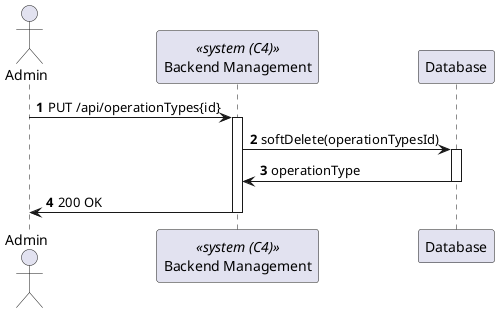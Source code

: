 @startuml

autonumber
actor Admin as "Admin"
participant BE as "Backend Management" <<system (C4)>>
participant DB as "Database"

Admin -> BE : PUT /api/operationTypes{id}
activate BE

BE -> DB : softDelete(operationTypesId)

activate DB 

DB -> BE : operationType

deactivate DB 

Admin <- BE : 200 OK

deactivate BE

@enduml